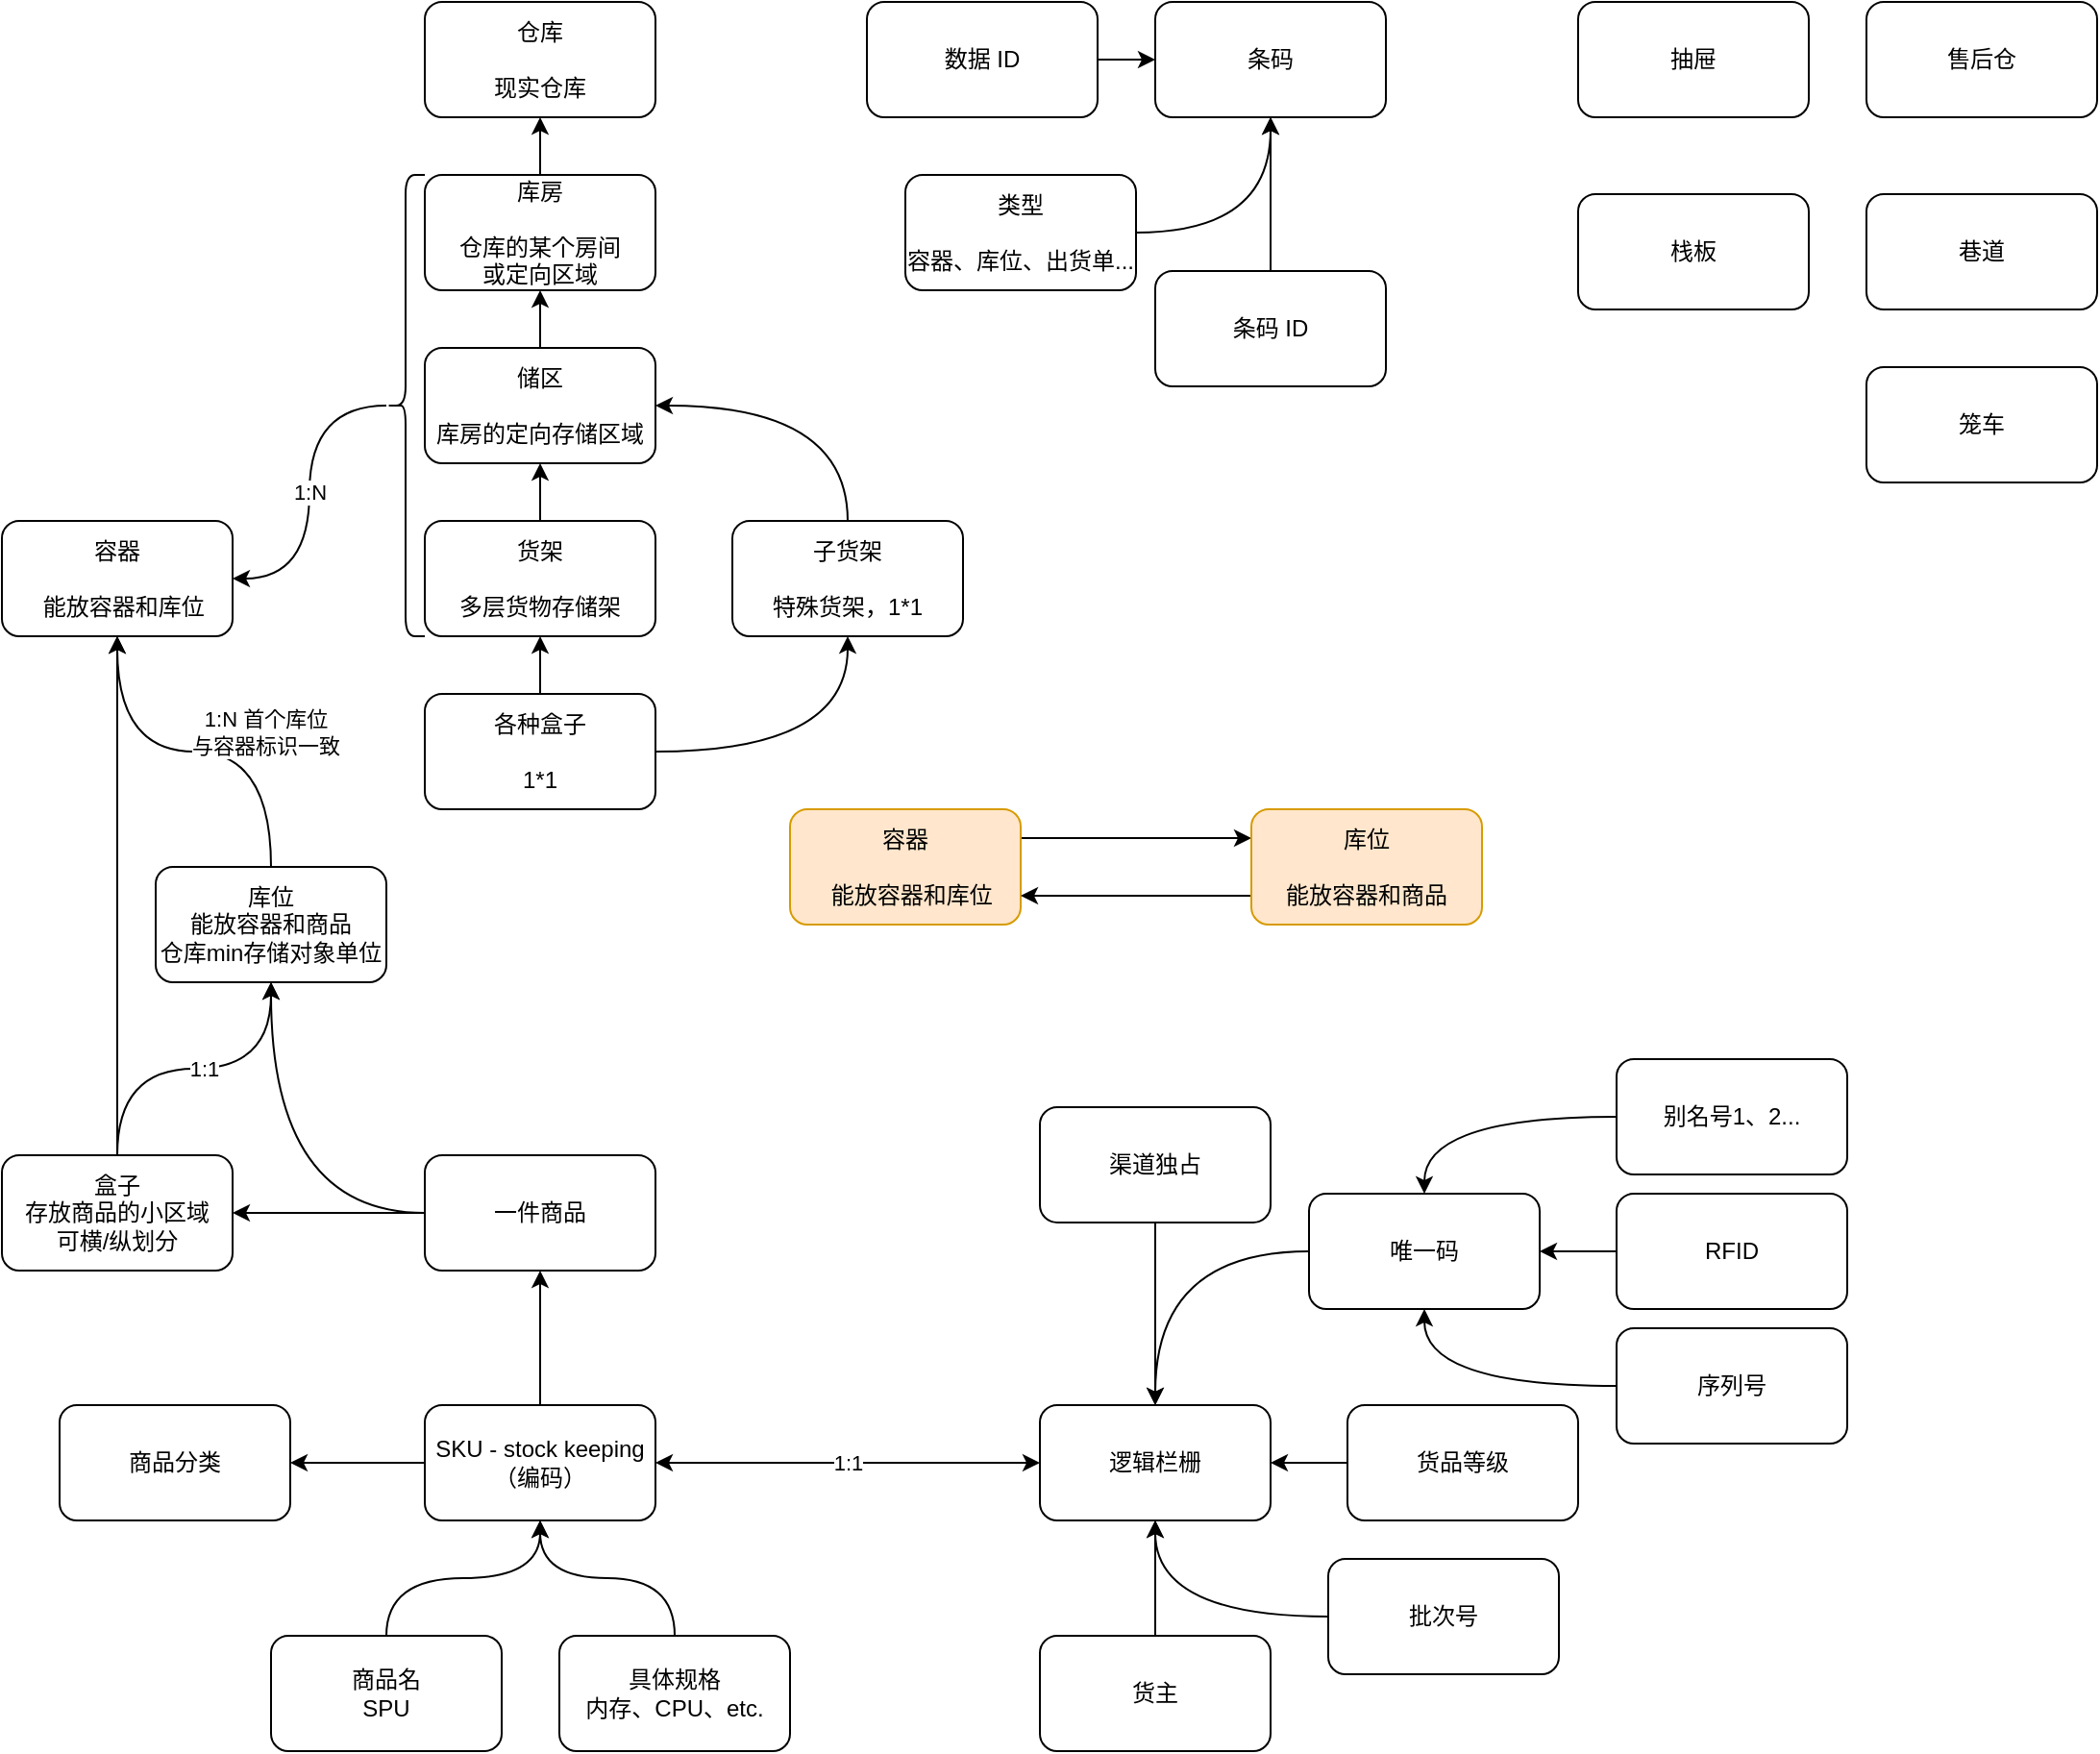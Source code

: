 <mxfile version="20.2.0" type="github" pages="4">
  <diagram id="-uO7c01zvqMkISeJF9gR" name="Page-1">
    <mxGraphModel dx="2249" dy="762" grid="1" gridSize="10" guides="1" tooltips="1" connect="1" arrows="1" fold="1" page="1" pageScale="1" pageWidth="827" pageHeight="1169" math="0" shadow="0">
      <root>
        <mxCell id="0" />
        <mxCell id="1" parent="0" />
        <mxCell id="Gc0ZzkE7HIkw814P57XK-2" value="容器&lt;br&gt;&lt;br&gt;&lt;div&gt;&amp;nbsp;&amp;nbsp;&lt;span style=&quot;background-color: initial;&quot;&gt;能放容器和库位&lt;/span&gt;&lt;/div&gt;" style="rounded=1;whiteSpace=wrap;html=1;" parent="1" vertex="1">
          <mxGeometry x="-800" y="290" width="120" height="60" as="geometry" />
        </mxCell>
        <mxCell id="Gc0ZzkE7HIkw814P57XK-4" value="抽屉" style="rounded=1;whiteSpace=wrap;html=1;" parent="1" vertex="1">
          <mxGeometry x="20" y="20" width="120" height="60" as="geometry" />
        </mxCell>
        <mxCell id="Gc0ZzkE7HIkw814P57XK-6" value="栈板" style="rounded=1;whiteSpace=wrap;html=1;" parent="1" vertex="1">
          <mxGeometry x="20" y="120" width="120" height="60" as="geometry" />
        </mxCell>
        <mxCell id="Gc0ZzkE7HIkw814P57XK-7" value="笼车" style="rounded=1;whiteSpace=wrap;html=1;" parent="1" vertex="1">
          <mxGeometry x="170" y="210" width="120" height="60" as="geometry" />
        </mxCell>
        <mxCell id="Gc0ZzkE7HIkw814P57XK-8" value="巷道" style="rounded=1;whiteSpace=wrap;html=1;" parent="1" vertex="1">
          <mxGeometry x="170" y="120" width="120" height="60" as="geometry" />
        </mxCell>
        <mxCell id="Gc0ZzkE7HIkw814P57XK-9" value="售后仓" style="rounded=1;whiteSpace=wrap;html=1;" parent="1" vertex="1">
          <mxGeometry x="170" y="20" width="120" height="60" as="geometry" />
        </mxCell>
        <mxCell id="Gc0ZzkE7HIkw814P57XK-13" style="edgeStyle=orthogonalEdgeStyle;rounded=1;orthogonalLoop=1;jettySize=auto;html=1;curved=1;" parent="1" source="Gc0ZzkE7HIkw814P57XK-11" target="Gc0ZzkE7HIkw814P57XK-12" edge="1">
          <mxGeometry relative="1" as="geometry" />
        </mxCell>
        <mxCell id="Gc0ZzkE7HIkw814P57XK-33" style="edgeStyle=orthogonalEdgeStyle;rounded=1;orthogonalLoop=1;jettySize=auto;html=1;curved=1;" parent="1" source="Gc0ZzkE7HIkw814P57XK-44" target="Gc0ZzkE7HIkw814P57XK-31" edge="1">
          <mxGeometry relative="1" as="geometry" />
        </mxCell>
        <mxCell id="Gc0ZzkE7HIkw814P57XK-38" style="edgeStyle=orthogonalEdgeStyle;curved=1;rounded=1;orthogonalLoop=1;jettySize=auto;html=1;" parent="1" source="Gc0ZzkE7HIkw814P57XK-44" target="Gc0ZzkE7HIkw814P57XK-26" edge="1">
          <mxGeometry relative="1" as="geometry" />
        </mxCell>
        <mxCell id="Gc0ZzkE7HIkw814P57XK-45" value="" style="edgeStyle=orthogonalEdgeStyle;curved=1;rounded=1;orthogonalLoop=1;jettySize=auto;html=1;" parent="1" source="Gc0ZzkE7HIkw814P57XK-11" target="Gc0ZzkE7HIkw814P57XK-44" edge="1">
          <mxGeometry relative="1" as="geometry" />
        </mxCell>
        <mxCell id="Gc0ZzkE7HIkw814P57XK-47" value="1:1" style="edgeStyle=orthogonalEdgeStyle;curved=1;rounded=1;orthogonalLoop=1;jettySize=auto;html=1;startArrow=classic;startFill=1;" parent="1" source="Gc0ZzkE7HIkw814P57XK-11" target="Gc0ZzkE7HIkw814P57XK-46" edge="1">
          <mxGeometry relative="1" as="geometry" />
        </mxCell>
        <mxCell id="Gc0ZzkE7HIkw814P57XK-11" value="SKU - stock keeping&lt;br&gt;（编码）" style="rounded=1;whiteSpace=wrap;html=1;" parent="1" vertex="1">
          <mxGeometry x="-580" y="750" width="120" height="60" as="geometry" />
        </mxCell>
        <mxCell id="Gc0ZzkE7HIkw814P57XK-12" value="商品分类" style="rounded=1;whiteSpace=wrap;html=1;" parent="1" vertex="1">
          <mxGeometry x="-770" y="750" width="120" height="60" as="geometry" />
        </mxCell>
        <mxCell id="Gc0ZzkE7HIkw814P57XK-15" style="edgeStyle=orthogonalEdgeStyle;rounded=1;orthogonalLoop=1;jettySize=auto;html=1;curved=1;" parent="1" source="Gc0ZzkE7HIkw814P57XK-14" target="Gc0ZzkE7HIkw814P57XK-11" edge="1">
          <mxGeometry relative="1" as="geometry" />
        </mxCell>
        <mxCell id="Gc0ZzkE7HIkw814P57XK-14" value="商品名&lt;br&gt;SPU" style="rounded=1;whiteSpace=wrap;html=1;" parent="1" vertex="1">
          <mxGeometry x="-660" y="870" width="120" height="60" as="geometry" />
        </mxCell>
        <mxCell id="Gc0ZzkE7HIkw814P57XK-17" style="edgeStyle=orthogonalEdgeStyle;rounded=1;orthogonalLoop=1;jettySize=auto;html=1;curved=1;" parent="1" source="Gc0ZzkE7HIkw814P57XK-16" target="Gc0ZzkE7HIkw814P57XK-11" edge="1">
          <mxGeometry relative="1" as="geometry" />
        </mxCell>
        <mxCell id="Gc0ZzkE7HIkw814P57XK-16" value="具体规格&lt;br&gt;内存、CPU、etc." style="rounded=1;whiteSpace=wrap;html=1;" parent="1" vertex="1">
          <mxGeometry x="-510" y="870" width="120" height="60" as="geometry" />
        </mxCell>
        <mxCell id="Gc0ZzkE7HIkw814P57XK-22" value="仓库&lt;br&gt;&lt;br&gt;现实仓库" style="rounded=1;whiteSpace=wrap;html=1;" parent="1" vertex="1">
          <mxGeometry x="-580" y="20" width="120" height="60" as="geometry" />
        </mxCell>
        <mxCell id="Gc0ZzkE7HIkw814P57XK-27" style="edgeStyle=orthogonalEdgeStyle;rounded=1;orthogonalLoop=1;jettySize=auto;html=1;curved=1;" parent="1" source="Gc0ZzkE7HIkw814P57XK-23" target="Gc0ZzkE7HIkw814P57XK-22" edge="1">
          <mxGeometry relative="1" as="geometry" />
        </mxCell>
        <mxCell id="Gc0ZzkE7HIkw814P57XK-23" value="库房&lt;br&gt;&lt;br&gt;仓库的某个房间&lt;br&gt;或定向区域" style="rounded=1;whiteSpace=wrap;html=1;" parent="1" vertex="1">
          <mxGeometry x="-580" y="110" width="120" height="60" as="geometry" />
        </mxCell>
        <mxCell id="Gc0ZzkE7HIkw814P57XK-28" style="edgeStyle=orthogonalEdgeStyle;rounded=1;orthogonalLoop=1;jettySize=auto;html=1;curved=1;" parent="1" source="Gc0ZzkE7HIkw814P57XK-24" target="Gc0ZzkE7HIkw814P57XK-23" edge="1">
          <mxGeometry relative="1" as="geometry" />
        </mxCell>
        <mxCell id="Gc0ZzkE7HIkw814P57XK-24" value="储区&lt;br&gt;&lt;br&gt;库房的定向存储区域" style="rounded=1;whiteSpace=wrap;html=1;" parent="1" vertex="1">
          <mxGeometry x="-580" y="200" width="120" height="60" as="geometry" />
        </mxCell>
        <mxCell id="Gc0ZzkE7HIkw814P57XK-29" style="edgeStyle=orthogonalEdgeStyle;rounded=1;orthogonalLoop=1;jettySize=auto;html=1;curved=1;" parent="1" source="Gc0ZzkE7HIkw814P57XK-25" target="Gc0ZzkE7HIkw814P57XK-24" edge="1">
          <mxGeometry relative="1" as="geometry" />
        </mxCell>
        <mxCell id="Gc0ZzkE7HIkw814P57XK-25" value="货架&lt;br&gt;&lt;br&gt;多层货物存储架" style="rounded=1;whiteSpace=wrap;html=1;" parent="1" vertex="1">
          <mxGeometry x="-580" y="290" width="120" height="60" as="geometry" />
        </mxCell>
        <mxCell id="Gc0ZzkE7HIkw814P57XK-36" value="1:N 首个库位&lt;br&gt;与容器标识一致" style="edgeStyle=orthogonalEdgeStyle;rounded=1;orthogonalLoop=1;jettySize=auto;html=1;curved=1;" parent="1" source="Gc0ZzkE7HIkw814P57XK-26" target="Gc0ZzkE7HIkw814P57XK-2" edge="1">
          <mxGeometry x="-0.368" y="-10" relative="1" as="geometry">
            <mxPoint as="offset" />
          </mxGeometry>
        </mxCell>
        <mxCell id="Gc0ZzkE7HIkw814P57XK-26" value="库位&lt;br&gt;能放容器和商品&lt;br&gt;仓库min存储对象单位" style="rounded=1;whiteSpace=wrap;html=1;" parent="1" vertex="1">
          <mxGeometry x="-720" y="470" width="120" height="60" as="geometry" />
        </mxCell>
        <mxCell id="Gc0ZzkE7HIkw814P57XK-32" value="1:1" style="edgeStyle=orthogonalEdgeStyle;rounded=1;orthogonalLoop=1;jettySize=auto;html=1;curved=1;" parent="1" source="Gc0ZzkE7HIkw814P57XK-31" target="Gc0ZzkE7HIkw814P57XK-26" edge="1">
          <mxGeometry x="0.056" relative="1" as="geometry">
            <mxPoint as="offset" />
          </mxGeometry>
        </mxCell>
        <mxCell id="Gc0ZzkE7HIkw814P57XK-37" style="edgeStyle=orthogonalEdgeStyle;rounded=1;orthogonalLoop=1;jettySize=auto;html=1;curved=1;" parent="1" source="Gc0ZzkE7HIkw814P57XK-31" target="Gc0ZzkE7HIkw814P57XK-2" edge="1">
          <mxGeometry relative="1" as="geometry" />
        </mxCell>
        <mxCell id="Gc0ZzkE7HIkw814P57XK-31" value="盒子&lt;br&gt;存放商品的小区域&lt;br&gt;可横/纵划分" style="rounded=1;whiteSpace=wrap;html=1;" parent="1" vertex="1">
          <mxGeometry x="-800" y="620" width="120" height="60" as="geometry" />
        </mxCell>
        <mxCell id="Gc0ZzkE7HIkw814P57XK-35" value="1:N" style="edgeStyle=orthogonalEdgeStyle;rounded=1;orthogonalLoop=1;jettySize=auto;html=1;curved=1;" parent="1" source="Gc0ZzkE7HIkw814P57XK-34" target="Gc0ZzkE7HIkw814P57XK-2" edge="1">
          <mxGeometry relative="1" as="geometry">
            <mxPoint x="-700" y="270" as="targetPoint" />
          </mxGeometry>
        </mxCell>
        <mxCell id="Gc0ZzkE7HIkw814P57XK-34" value="" style="shape=curlyBracket;whiteSpace=wrap;html=1;rounded=1;" parent="1" vertex="1">
          <mxGeometry x="-600" y="110" width="20" height="240" as="geometry" />
        </mxCell>
        <mxCell id="Gc0ZzkE7HIkw814P57XK-42" style="edgeStyle=orthogonalEdgeStyle;curved=1;rounded=1;orthogonalLoop=1;jettySize=auto;html=1;entryX=0;entryY=0.25;entryDx=0;entryDy=0;exitX=1;exitY=0.25;exitDx=0;exitDy=0;" parent="1" source="Gc0ZzkE7HIkw814P57XK-39" target="Gc0ZzkE7HIkw814P57XK-40" edge="1">
          <mxGeometry relative="1" as="geometry" />
        </mxCell>
        <mxCell id="Gc0ZzkE7HIkw814P57XK-39" value="容器&lt;br&gt;&lt;br&gt;&lt;div&gt;&amp;nbsp;&amp;nbsp;&lt;span style=&quot;background-color: initial;&quot;&gt;能放容器和库位&lt;/span&gt;&lt;/div&gt;" style="rounded=1;whiteSpace=wrap;html=1;fillColor=#ffe6cc;strokeColor=#d79b00;" parent="1" vertex="1">
          <mxGeometry x="-390" y="440" width="120" height="60" as="geometry" />
        </mxCell>
        <mxCell id="Gc0ZzkE7HIkw814P57XK-43" style="edgeStyle=orthogonalEdgeStyle;curved=1;rounded=1;orthogonalLoop=1;jettySize=auto;html=1;exitX=0;exitY=0.75;exitDx=0;exitDy=0;entryX=1;entryY=0.75;entryDx=0;entryDy=0;" parent="1" source="Gc0ZzkE7HIkw814P57XK-40" target="Gc0ZzkE7HIkw814P57XK-39" edge="1">
          <mxGeometry relative="1" as="geometry" />
        </mxCell>
        <mxCell id="Gc0ZzkE7HIkw814P57XK-40" value="库位&lt;br&gt;&lt;br&gt;能放容器和商品" style="rounded=1;whiteSpace=wrap;html=1;fillColor=#ffe6cc;strokeColor=#d79b00;" parent="1" vertex="1">
          <mxGeometry x="-150" y="440" width="120" height="60" as="geometry" />
        </mxCell>
        <mxCell id="Gc0ZzkE7HIkw814P57XK-44" value="一件商品" style="rounded=1;whiteSpace=wrap;html=1;" parent="1" vertex="1">
          <mxGeometry x="-580" y="620" width="120" height="60" as="geometry" />
        </mxCell>
        <mxCell id="Gc0ZzkE7HIkw814P57XK-46" value="&lt;div class=&quot;lake-content&quot;&gt;&lt;span class=&quot;ne-text&quot;&gt;逻辑栏栅&lt;/span&gt;&lt;/div&gt;" style="rounded=1;whiteSpace=wrap;html=1;" parent="1" vertex="1">
          <mxGeometry x="-260" y="750" width="120" height="60" as="geometry" />
        </mxCell>
        <mxCell id="Gc0ZzkE7HIkw814P57XK-49" style="edgeStyle=orthogonalEdgeStyle;curved=1;rounded=1;orthogonalLoop=1;jettySize=auto;html=1;" parent="1" source="Gc0ZzkE7HIkw814P57XK-48" target="Gc0ZzkE7HIkw814P57XK-46" edge="1">
          <mxGeometry relative="1" as="geometry" />
        </mxCell>
        <mxCell id="Gc0ZzkE7HIkw814P57XK-48" value="&lt;div class=&quot;lake-content&quot;&gt;&lt;span class=&quot;ne-text&quot;&gt;货主&lt;/span&gt;&lt;/div&gt;" style="rounded=1;whiteSpace=wrap;html=1;" parent="1" vertex="1">
          <mxGeometry x="-260" y="870" width="120" height="60" as="geometry" />
        </mxCell>
        <mxCell id="Gc0ZzkE7HIkw814P57XK-51" style="edgeStyle=orthogonalEdgeStyle;curved=1;rounded=1;orthogonalLoop=1;jettySize=auto;html=1;" parent="1" source="Gc0ZzkE7HIkw814P57XK-50" target="Gc0ZzkE7HIkw814P57XK-46" edge="1">
          <mxGeometry relative="1" as="geometry" />
        </mxCell>
        <mxCell id="Gc0ZzkE7HIkw814P57XK-50" value="&lt;div class=&quot;lake-content&quot;&gt;&lt;span class=&quot;ne-text&quot;&gt;货品等级&lt;/span&gt;&lt;/div&gt;" style="rounded=1;whiteSpace=wrap;html=1;" parent="1" vertex="1">
          <mxGeometry x="-100" y="750" width="120" height="60" as="geometry" />
        </mxCell>
        <mxCell id="Gc0ZzkE7HIkw814P57XK-54" style="edgeStyle=orthogonalEdgeStyle;curved=1;rounded=1;orthogonalLoop=1;jettySize=auto;html=1;" parent="1" source="Gc0ZzkE7HIkw814P57XK-53" target="Gc0ZzkE7HIkw814P57XK-46" edge="1">
          <mxGeometry relative="1" as="geometry" />
        </mxCell>
        <mxCell id="Gc0ZzkE7HIkw814P57XK-53" value="唯一码" style="rounded=1;whiteSpace=wrap;html=1;" parent="1" vertex="1">
          <mxGeometry x="-120" y="640" width="120" height="60" as="geometry" />
        </mxCell>
        <mxCell id="Gc0ZzkE7HIkw814P57XK-56" style="edgeStyle=orthogonalEdgeStyle;curved=1;rounded=1;orthogonalLoop=1;jettySize=auto;html=1;" parent="1" source="Gc0ZzkE7HIkw814P57XK-55" target="Gc0ZzkE7HIkw814P57XK-46" edge="1">
          <mxGeometry relative="1" as="geometry" />
        </mxCell>
        <mxCell id="Gc0ZzkE7HIkw814P57XK-55" value="批次号" style="rounded=1;whiteSpace=wrap;html=1;" parent="1" vertex="1">
          <mxGeometry x="-110" y="830" width="120" height="60" as="geometry" />
        </mxCell>
        <mxCell id="Gc0ZzkE7HIkw814P57XK-58" style="edgeStyle=orthogonalEdgeStyle;curved=1;rounded=1;orthogonalLoop=1;jettySize=auto;html=1;" parent="1" source="Gc0ZzkE7HIkw814P57XK-57" target="Gc0ZzkE7HIkw814P57XK-46" edge="1">
          <mxGeometry relative="1" as="geometry" />
        </mxCell>
        <mxCell id="Gc0ZzkE7HIkw814P57XK-57" value="渠道独占" style="rounded=1;whiteSpace=wrap;html=1;" parent="1" vertex="1">
          <mxGeometry x="-260" y="595" width="120" height="60" as="geometry" />
        </mxCell>
        <mxCell id="Gc0ZzkE7HIkw814P57XK-60" style="edgeStyle=orthogonalEdgeStyle;curved=1;rounded=1;orthogonalLoop=1;jettySize=auto;html=1;" parent="1" source="Gc0ZzkE7HIkw814P57XK-59" target="Gc0ZzkE7HIkw814P57XK-53" edge="1">
          <mxGeometry relative="1" as="geometry" />
        </mxCell>
        <mxCell id="Gc0ZzkE7HIkw814P57XK-59" value="&lt;div class=&quot;lake-content&quot;&gt;&lt;span class=&quot;ne-text&quot;&gt;RFID&lt;/span&gt;&lt;/div&gt;" style="rounded=1;whiteSpace=wrap;html=1;" parent="1" vertex="1">
          <mxGeometry x="40" y="640" width="120" height="60" as="geometry" />
        </mxCell>
        <mxCell id="Gc0ZzkE7HIkw814P57XK-64" style="edgeStyle=orthogonalEdgeStyle;curved=1;rounded=1;orthogonalLoop=1;jettySize=auto;html=1;" parent="1" source="Gc0ZzkE7HIkw814P57XK-61" target="Gc0ZzkE7HIkw814P57XK-53" edge="1">
          <mxGeometry relative="1" as="geometry" />
        </mxCell>
        <mxCell id="Gc0ZzkE7HIkw814P57XK-61" value="&lt;div class=&quot;lake-content&quot;&gt;&lt;span class=&quot;ne-text&quot;&gt;序列号&lt;/span&gt;&lt;/div&gt;" style="rounded=1;whiteSpace=wrap;html=1;" parent="1" vertex="1">
          <mxGeometry x="40" y="710" width="120" height="60" as="geometry" />
        </mxCell>
        <mxCell id="Gc0ZzkE7HIkw814P57XK-63" style="edgeStyle=orthogonalEdgeStyle;curved=1;rounded=1;orthogonalLoop=1;jettySize=auto;html=1;" parent="1" source="Gc0ZzkE7HIkw814P57XK-62" target="Gc0ZzkE7HIkw814P57XK-53" edge="1">
          <mxGeometry relative="1" as="geometry" />
        </mxCell>
        <mxCell id="Gc0ZzkE7HIkw814P57XK-62" value="别名号1、2..." style="rounded=1;whiteSpace=wrap;html=1;" parent="1" vertex="1">
          <mxGeometry x="40" y="570" width="120" height="60" as="geometry" />
        </mxCell>
        <mxCell id="5qOFIWLKOvoNVLVQdPbh-1" value="条码" style="rounded=1;whiteSpace=wrap;html=1;" parent="1" vertex="1">
          <mxGeometry x="-200" y="20" width="120" height="60" as="geometry" />
        </mxCell>
        <mxCell id="5qOFIWLKOvoNVLVQdPbh-3" style="edgeStyle=orthogonalEdgeStyle;rounded=1;orthogonalLoop=1;jettySize=auto;html=1;curved=1;" parent="1" source="5qOFIWLKOvoNVLVQdPbh-2" target="5qOFIWLKOvoNVLVQdPbh-1" edge="1">
          <mxGeometry relative="1" as="geometry" />
        </mxCell>
        <mxCell id="5qOFIWLKOvoNVLVQdPbh-2" value="类型&lt;br&gt;&lt;br&gt;容器、库位、出货单..." style="rounded=1;whiteSpace=wrap;html=1;" parent="1" vertex="1">
          <mxGeometry x="-330" y="110" width="120" height="60" as="geometry" />
        </mxCell>
        <mxCell id="5qOFIWLKOvoNVLVQdPbh-6" style="edgeStyle=orthogonalEdgeStyle;curved=1;rounded=1;orthogonalLoop=1;jettySize=auto;html=1;" parent="1" source="5qOFIWLKOvoNVLVQdPbh-4" target="5qOFIWLKOvoNVLVQdPbh-1" edge="1">
          <mxGeometry relative="1" as="geometry" />
        </mxCell>
        <mxCell id="5qOFIWLKOvoNVLVQdPbh-4" value="条码 ID" style="rounded=1;whiteSpace=wrap;html=1;" parent="1" vertex="1">
          <mxGeometry x="-200" y="160" width="120" height="60" as="geometry" />
        </mxCell>
        <mxCell id="5qOFIWLKOvoNVLVQdPbh-8" value="" style="edgeStyle=orthogonalEdgeStyle;curved=1;rounded=1;orthogonalLoop=1;jettySize=auto;html=1;" parent="1" source="5qOFIWLKOvoNVLVQdPbh-7" target="5qOFIWLKOvoNVLVQdPbh-1" edge="1">
          <mxGeometry relative="1" as="geometry" />
        </mxCell>
        <mxCell id="5qOFIWLKOvoNVLVQdPbh-7" value="数据 ID" style="rounded=1;whiteSpace=wrap;html=1;" parent="1" vertex="1">
          <mxGeometry x="-350" y="20" width="120" height="60" as="geometry" />
        </mxCell>
        <mxCell id="eGqFl4vL8ZYa9YGeR6jM-4" style="edgeStyle=orthogonalEdgeStyle;curved=1;rounded=1;orthogonalLoop=1;jettySize=auto;html=1;" parent="1" source="eGqFl4vL8ZYa9YGeR6jM-1" target="Gc0ZzkE7HIkw814P57XK-24" edge="1">
          <mxGeometry relative="1" as="geometry">
            <Array as="points">
              <mxPoint x="-360" y="230" />
            </Array>
          </mxGeometry>
        </mxCell>
        <mxCell id="eGqFl4vL8ZYa9YGeR6jM-1" value="子货架&lt;br&gt;&lt;br&gt;特殊货架，1*1" style="rounded=1;whiteSpace=wrap;html=1;" parent="1" vertex="1">
          <mxGeometry x="-420" y="290" width="120" height="60" as="geometry" />
        </mxCell>
        <mxCell id="eGqFl4vL8ZYa9YGeR6jM-3" value="" style="edgeStyle=orthogonalEdgeStyle;curved=1;rounded=1;orthogonalLoop=1;jettySize=auto;html=1;" parent="1" source="eGqFl4vL8ZYa9YGeR6jM-2" target="Gc0ZzkE7HIkw814P57XK-25" edge="1">
          <mxGeometry relative="1" as="geometry" />
        </mxCell>
        <mxCell id="eGqFl4vL8ZYa9YGeR6jM-6" style="edgeStyle=orthogonalEdgeStyle;curved=1;rounded=1;orthogonalLoop=1;jettySize=auto;html=1;" parent="1" source="eGqFl4vL8ZYa9YGeR6jM-2" target="eGqFl4vL8ZYa9YGeR6jM-1" edge="1">
          <mxGeometry relative="1" as="geometry" />
        </mxCell>
        <mxCell id="eGqFl4vL8ZYa9YGeR6jM-2" value="各种盒子&lt;br&gt;&lt;br&gt;1*1" style="rounded=1;whiteSpace=wrap;html=1;" parent="1" vertex="1">
          <mxGeometry x="-580" y="380" width="120" height="60" as="geometry" />
        </mxCell>
      </root>
    </mxGraphModel>
  </diagram>
  <diagram id="xdMpLhU54_HbCeW3ZO0Q" name="Page-2">
    <mxGraphModel dx="2249" dy="762" grid="1" gridSize="10" guides="1" tooltips="1" connect="1" arrows="1" fold="1" page="1" pageScale="1" pageWidth="827" pageHeight="1169" math="0" shadow="0">
      <root>
        <mxCell id="0" />
        <mxCell id="1" parent="0" />
        <mxCell id="c3lsfkHb321xXwyXLe64-3" value="" style="edgeStyle=orthogonalEdgeStyle;rounded=1;orthogonalLoop=1;jettySize=auto;html=1;curved=1;" parent="1" source="c3lsfkHb321xXwyXLe64-1" target="c3lsfkHb321xXwyXLe64-2" edge="1">
          <mxGeometry relative="1" as="geometry" />
        </mxCell>
        <mxCell id="c3lsfkHb321xXwyXLe64-5" style="edgeStyle=orthogonalEdgeStyle;rounded=1;orthogonalLoop=1;jettySize=auto;html=1;curved=1;" parent="1" source="c3lsfkHb321xXwyXLe64-1" target="c3lsfkHb321xXwyXLe64-4" edge="1">
          <mxGeometry relative="1" as="geometry" />
        </mxCell>
        <mxCell id="c3lsfkHb321xXwyXLe64-1" value="PDPM" style="rounded=1;whiteSpace=wrap;html=1;" parent="1" vertex="1">
          <mxGeometry x="-190" y="610" width="120" height="60" as="geometry" />
        </mxCell>
        <mxCell id="c3lsfkHb321xXwyXLe64-2" value="OMS&lt;br&gt;&lt;br&gt;Order Management System" style="rounded=1;whiteSpace=wrap;html=1;" parent="1" vertex="1">
          <mxGeometry x="10" y="610" width="120" height="60" as="geometry" />
        </mxCell>
        <mxCell id="c3lsfkHb321xXwyXLe64-4" value="PMS&lt;br&gt;&lt;br&gt;Production Management System" style="rounded=1;whiteSpace=wrap;html=1;" parent="1" vertex="1">
          <mxGeometry x="10" y="740" width="120" height="60" as="geometry" />
        </mxCell>
        <mxCell id="c3lsfkHb321xXwyXLe64-8" value="" style="edgeStyle=orthogonalEdgeStyle;curved=1;rounded=1;orthogonalLoop=1;jettySize=auto;html=1;" parent="1" source="c3lsfkHb321xXwyXLe64-6" target="c3lsfkHb321xXwyXLe64-1" edge="1">
          <mxGeometry relative="1" as="geometry" />
        </mxCell>
        <mxCell id="c3lsfkHb321xXwyXLe64-6" value="黑焰医疗&lt;br&gt;&lt;br&gt;陆总" style="rounded=1;whiteSpace=wrap;html=1;" parent="1" vertex="1">
          <mxGeometry x="-190" y="350" width="120" height="60" as="geometry" />
        </mxCell>
        <mxCell id="c3lsfkHb321xXwyXLe64-9" value="黑龙工业&lt;br&gt;&lt;br&gt;薛帮主" style="rounded=1;whiteSpace=wrap;html=1;" parent="1" vertex="1">
          <mxGeometry x="130" y="350" width="120" height="60" as="geometry" />
        </mxCell>
        <mxCell id="c3lsfkHb321xXwyXLe64-16" value="" style="edgeStyle=orthogonalEdgeStyle;curved=1;rounded=1;orthogonalLoop=1;jettySize=auto;html=1;" parent="1" source="c3lsfkHb321xXwyXLe64-10" target="c3lsfkHb321xXwyXLe64-15" edge="1">
          <mxGeometry relative="1" as="geometry" />
        </mxCell>
        <mxCell id="c3lsfkHb321xXwyXLe64-38" style="edgeStyle=orthogonalEdgeStyle;curved=1;rounded=1;orthogonalLoop=1;jettySize=auto;html=1;startArrow=none;startFill=0;" parent="1" source="c3lsfkHb321xXwyXLe64-10" target="c3lsfkHb321xXwyXLe64-37" edge="1">
          <mxGeometry relative="1" as="geometry" />
        </mxCell>
        <mxCell id="c3lsfkHb321xXwyXLe64-10" value="黑钥时尚" style="rounded=1;whiteSpace=wrap;html=1;" parent="1" vertex="1">
          <mxGeometry x="-440" y="350" width="120" height="60" as="geometry" />
        </mxCell>
        <mxCell id="c3lsfkHb321xXwyXLe64-12" value="" style="edgeStyle=orthogonalEdgeStyle;curved=1;rounded=1;orthogonalLoop=1;jettySize=auto;html=1;" parent="1" source="c3lsfkHb321xXwyXLe64-11" target="c3lsfkHb321xXwyXLe64-6" edge="1">
          <mxGeometry relative="1" as="geometry" />
        </mxCell>
        <mxCell id="c3lsfkHb321xXwyXLe64-13" style="edgeStyle=orthogonalEdgeStyle;curved=1;rounded=1;orthogonalLoop=1;jettySize=auto;html=1;" parent="1" source="c3lsfkHb321xXwyXLe64-11" target="c3lsfkHb321xXwyXLe64-10" edge="1">
          <mxGeometry relative="1" as="geometry" />
        </mxCell>
        <mxCell id="c3lsfkHb321xXwyXLe64-14" style="edgeStyle=orthogonalEdgeStyle;curved=1;rounded=1;orthogonalLoop=1;jettySize=auto;html=1;" parent="1" source="c3lsfkHb321xXwyXLe64-11" target="c3lsfkHb321xXwyXLe64-9" edge="1">
          <mxGeometry relative="1" as="geometry" />
        </mxCell>
        <mxCell id="c3lsfkHb321xXwyXLe64-11" value="黑船&lt;br&gt;&lt;br&gt;沈总，殿下" style="rounded=1;whiteSpace=wrap;html=1;" parent="1" vertex="1">
          <mxGeometry x="-190" y="230" width="120" height="60" as="geometry" />
        </mxCell>
        <mxCell id="c3lsfkHb321xXwyXLe64-18" value="" style="edgeStyle=orthogonalEdgeStyle;curved=1;rounded=1;orthogonalLoop=1;jettySize=auto;html=1;" parent="1" source="c3lsfkHb321xXwyXLe64-15" target="c3lsfkHb321xXwyXLe64-17" edge="1">
          <mxGeometry relative="1" as="geometry" />
        </mxCell>
        <mxCell id="c3lsfkHb321xXwyXLe64-25" style="edgeStyle=orthogonalEdgeStyle;curved=1;rounded=1;orthogonalLoop=1;jettySize=auto;html=1;startArrow=none;startFill=0;" parent="1" source="c3lsfkHb321xXwyXLe64-15" target="c3lsfkHb321xXwyXLe64-21" edge="1">
          <mxGeometry relative="1" as="geometry" />
        </mxCell>
        <mxCell id="c3lsfkHb321xXwyXLe64-26" style="edgeStyle=orthogonalEdgeStyle;curved=1;rounded=1;orthogonalLoop=1;jettySize=auto;html=1;startArrow=none;startFill=0;" parent="1" source="c3lsfkHb321xXwyXLe64-15" target="c3lsfkHb321xXwyXLe64-22" edge="1">
          <mxGeometry relative="1" as="geometry" />
        </mxCell>
        <mxCell id="c3lsfkHb321xXwyXLe64-27" style="edgeStyle=orthogonalEdgeStyle;curved=1;rounded=1;orthogonalLoop=1;jettySize=auto;html=1;startArrow=none;startFill=0;" parent="1" source="c3lsfkHb321xXwyXLe64-15" target="c3lsfkHb321xXwyXLe64-23" edge="1">
          <mxGeometry relative="1" as="geometry" />
        </mxCell>
        <mxCell id="c3lsfkHb321xXwyXLe64-15" value="时钥&lt;br&gt;&lt;br&gt;高老师" style="rounded=1;whiteSpace=wrap;html=1;" parent="1" vertex="1">
          <mxGeometry x="-440" y="490" width="120" height="60" as="geometry" />
        </mxCell>
        <mxCell id="c3lsfkHb321xXwyXLe64-17" value="&lt;span style=&quot;color: rgb(23, 43, 77); font-family: &amp;quot;Trebuchet MS&amp;quot;, Verdana, &amp;quot;SF Pro SC&amp;quot;, &amp;quot;SF Pro Text&amp;quot;, &amp;quot;SF Pro Icons&amp;quot;, &amp;quot;PingFang SC&amp;quot;, &amp;quot;Microsoft YaHei&amp;quot;, sans-serif; font-size: 14px; letter-spacing: 0.3px; text-align: left; background-color: rgb(255, 255, 255);&quot;&gt;MERP&lt;br&gt;天梭、奥莱的订单对接等&lt;br&gt;&lt;/span&gt;" style="rounded=1;whiteSpace=wrap;html=1;" parent="1" vertex="1">
          <mxGeometry x="-440" y="610" width="120" height="60" as="geometry" />
        </mxCell>
        <mxCell id="c3lsfkHb321xXwyXLe64-20" style="edgeStyle=orthogonalEdgeStyle;curved=1;rounded=1;orthogonalLoop=1;jettySize=auto;html=1;startArrow=classic;startFill=1;dashed=1;" parent="1" source="c3lsfkHb321xXwyXLe64-19" target="c3lsfkHb321xXwyXLe64-1" edge="1">
          <mxGeometry relative="1" as="geometry" />
        </mxCell>
        <mxCell id="c3lsfkHb321xXwyXLe64-19" value="F3D/H5" style="rounded=1;whiteSpace=wrap;html=1;" parent="1" vertex="1">
          <mxGeometry x="-190" y="840" width="120" height="60" as="geometry" />
        </mxCell>
        <mxCell id="c3lsfkHb321xXwyXLe64-21" value="&lt;span style=&quot;color: rgb(23, 43, 77); font-family: &amp;quot;Trebuchet MS&amp;quot;, Verdana, &amp;quot;SF Pro SC&amp;quot;, &amp;quot;SF Pro Text&amp;quot;, &amp;quot;SF Pro Icons&amp;quot;, &amp;quot;PingFang SC&amp;quot;, &amp;quot;Microsoft YaHei&amp;quot;, sans-serif; font-size: 14px; letter-spacing: 0.3px; text-align: left; background-color: rgb(255, 255, 255);&quot;&gt;BOMS&lt;br&gt;雷达表&lt;br&gt;&lt;/span&gt;" style="rounded=1;whiteSpace=wrap;html=1;" parent="1" vertex="1">
          <mxGeometry x="-560" y="700" width="120" height="60" as="geometry" />
        </mxCell>
        <mxCell id="c3lsfkHb321xXwyXLe64-22" value="&lt;span style=&quot;color: rgb(23, 43, 77); font-family: &amp;quot;Trebuchet MS&amp;quot;, Verdana, &amp;quot;SF Pro SC&amp;quot;, &amp;quot;SF Pro Text&amp;quot;, &amp;quot;SF Pro Icons&amp;quot;, &amp;quot;PingFang SC&amp;quot;, &amp;quot;Microsoft YaHei&amp;quot;, sans-serif; font-size: 14px; letter-spacing: 0.3px; text-align: left; background-color: rgb(255, 255, 255);&quot;&gt;WMS/WCS&lt;br&gt;&lt;br&gt;仓储&lt;br&gt;&lt;/span&gt;" style="rounded=1;whiteSpace=wrap;html=1;" parent="1" vertex="1">
          <mxGeometry x="-680" y="790" width="120" height="60" as="geometry" />
        </mxCell>
        <mxCell id="c3lsfkHb321xXwyXLe64-23" value="&lt;span style=&quot;text-align: left; background-color: rgb(255, 255, 255);&quot;&gt;&lt;font face=&quot;Trebuchet MS, Verdana, SF Pro SC, SF Pro Text, SF Pro Icons, PingFang SC, Microsoft YaHei, sans-serif&quot; color=&quot;#172b4d&quot;&gt;&lt;span style=&quot;font-size: 14px; letter-spacing: 0.3px;&quot;&gt;无界零售&lt;/span&gt;&lt;/font&gt;&lt;br&gt;&lt;font face=&quot;Trebuchet MS, Verdana, SF Pro SC, SF Pro Text, SF Pro Icons, PingFang SC, Microsoft YaHei, sans-serif&quot; color=&quot;#172b4d&quot;&gt;&lt;span style=&quot;font-size: 14px; letter-spacing: 0.3px;&quot;&gt;O2O，Online To Offline&lt;/span&gt;&lt;/font&gt;&lt;br&gt;&lt;/span&gt;" style="rounded=1;whiteSpace=wrap;html=1;" parent="1" vertex="1">
          <mxGeometry x="-800" y="890" width="120" height="60" as="geometry" />
        </mxCell>
        <mxCell id="c3lsfkHb321xXwyXLe64-31" style="edgeStyle=orthogonalEdgeStyle;curved=1;rounded=1;orthogonalLoop=1;jettySize=auto;html=1;startArrow=none;startFill=0;" parent="1" source="c3lsfkHb321xXwyXLe64-24" target="c3lsfkHb321xXwyXLe64-30" edge="1">
          <mxGeometry relative="1" as="geometry" />
        </mxCell>
        <mxCell id="c3lsfkHb321xXwyXLe64-33" style="edgeStyle=orthogonalEdgeStyle;curved=1;rounded=1;orthogonalLoop=1;jettySize=auto;html=1;startArrow=none;startFill=0;" parent="1" source="c3lsfkHb321xXwyXLe64-24" target="c3lsfkHb321xXwyXLe64-32" edge="1">
          <mxGeometry relative="1" as="geometry" />
        </mxCell>
        <mxCell id="c3lsfkHb321xXwyXLe64-24" value="电商代运营" style="rounded=1;whiteSpace=wrap;html=1;" parent="1" vertex="1">
          <mxGeometry x="-380" y="120" width="120" height="60" as="geometry" />
        </mxCell>
        <mxCell id="c3lsfkHb321xXwyXLe64-39" value="转变" style="edgeStyle=orthogonalEdgeStyle;curved=1;rounded=1;orthogonalLoop=1;jettySize=auto;html=1;startArrow=none;startFill=0;" parent="1" source="c3lsfkHb321xXwyXLe64-28" target="c3lsfkHb321xXwyXLe64-24" edge="1">
          <mxGeometry relative="1" as="geometry" />
        </mxCell>
        <mxCell id="c3lsfkHb321xXwyXLe64-28" value="珠宝首饰" style="rounded=1;whiteSpace=wrap;html=1;" parent="1" vertex="1">
          <mxGeometry x="-380" y="10" width="120" height="60" as="geometry" />
        </mxCell>
        <mxCell id="c3lsfkHb321xXwyXLe64-30" value="TAKAMI" style="ellipse;whiteSpace=wrap;html=1;rounded=1;" parent="1" vertex="1">
          <mxGeometry x="-580" y="120" width="120" height="60" as="geometry" />
        </mxCell>
        <mxCell id="c3lsfkHb321xXwyXLe64-32" value="新宇/盛时&lt;br&gt;(亨得利)" style="ellipse;whiteSpace=wrap;html=1;rounded=1;" parent="1" vertex="1">
          <mxGeometry x="-580" y="240" width="120" height="60" as="geometry" />
        </mxCell>
        <mxCell id="c3lsfkHb321xXwyXLe64-35" style="edgeStyle=orthogonalEdgeStyle;curved=1;rounded=1;orthogonalLoop=1;jettySize=auto;html=1;startArrow=none;startFill=0;" parent="1" source="c3lsfkHb321xXwyXLe64-34" target="c3lsfkHb321xXwyXLe64-32" edge="1">
          <mxGeometry relative="1" as="geometry" />
        </mxCell>
        <mxCell id="c3lsfkHb321xXwyXLe64-34" value="瑞表" style="ellipse;whiteSpace=wrap;html=1;rounded=1;" parent="1" vertex="1">
          <mxGeometry x="-760" y="240" width="120" height="60" as="geometry" />
        </mxCell>
        <mxCell id="c3lsfkHb321xXwyXLe64-42" style="edgeStyle=orthogonalEdgeStyle;curved=1;rounded=1;orthogonalLoop=1;jettySize=auto;html=1;startArrow=none;startFill=0;" parent="1" source="c3lsfkHb321xXwyXLe64-37" target="c3lsfkHb321xXwyXLe64-40" edge="1">
          <mxGeometry relative="1" as="geometry" />
        </mxCell>
        <mxCell id="c3lsfkHb321xXwyXLe64-37" value="北京部门&lt;br&gt;&lt;br&gt;郝爷" style="rounded=1;whiteSpace=wrap;html=1;" parent="1" vertex="1">
          <mxGeometry x="-600" y="410" width="120" height="60" as="geometry" />
        </mxCell>
        <mxCell id="c3lsfkHb321xXwyXLe64-40" value="&lt;span style=&quot;color: rgb(23, 43, 77); font-family: &amp;quot;Trebuchet MS&amp;quot;, Verdana, &amp;quot;SF Pro SC&amp;quot;, &amp;quot;SF Pro Text&amp;quot;, &amp;quot;SF Pro Icons&amp;quot;, &amp;quot;PingFang SC&amp;quot;, &amp;quot;Microsoft YaHei&amp;quot;, sans-serif; font-size: 14px; letter-spacing: 0.3px; text-align: left; background-color: rgb(255, 255, 255);&quot;&gt;实体仓储&lt;br&gt;&lt;/span&gt;" style="rounded=1;whiteSpace=wrap;html=1;" parent="1" vertex="1">
          <mxGeometry x="-740" y="490" width="120" height="60" as="geometry" />
        </mxCell>
      </root>
    </mxGraphModel>
  </diagram>
  <diagram id="Oc4LHhEzT8XvSl9-KcGG" name="Page-3">
    <mxGraphModel dx="1422" dy="762" grid="1" gridSize="10" guides="1" tooltips="1" connect="1" arrows="1" fold="1" page="1" pageScale="1" pageWidth="827" pageHeight="1169" math="0" shadow="0">
      <root>
        <mxCell id="0" />
        <mxCell id="1" parent="0" />
        <mxCell id="sT_aM66sMtU2DPnFg65d-16" value="" style="rounded=1;whiteSpace=wrap;html=1;fontFamily=Helvetica;fontSize=12;fontColor=default;strokeColor=default;fillColor=default;" parent="1" vertex="1">
          <mxGeometry x="820" y="725" width="355" height="110" as="geometry" />
        </mxCell>
        <mxCell id="1W9DLGnC2aledSkxVlLB-8" style="rounded=0;orthogonalLoop=1;jettySize=auto;html=1;" parent="1" source="1W9DLGnC2aledSkxVlLB-1" target="1W9DLGnC2aledSkxVlLB-2" edge="1">
          <mxGeometry relative="1" as="geometry" />
        </mxCell>
        <mxCell id="1W9DLGnC2aledSkxVlLB-9" style="rounded=0;orthogonalLoop=1;jettySize=auto;html=1;" parent="1" source="1W9DLGnC2aledSkxVlLB-2" target="1W9DLGnC2aledSkxVlLB-4" edge="1">
          <mxGeometry relative="1" as="geometry" />
        </mxCell>
        <mxCell id="_QxqHnH4w45vJUJ1S4IS-3" style="rounded=0;orthogonalLoop=1;jettySize=auto;html=1;" parent="1" source="1W9DLGnC2aledSkxVlLB-4" target="1W9DLGnC2aledSkxVlLB-3" edge="1">
          <mxGeometry relative="1" as="geometry" />
        </mxCell>
        <mxCell id="1W9DLGnC2aledSkxVlLB-7" style="rounded=0;orthogonalLoop=1;jettySize=auto;html=1;" parent="1" source="1W9DLGnC2aledSkxVlLB-5" target="1W9DLGnC2aledSkxVlLB-4" edge="1">
          <mxGeometry relative="1" as="geometry" />
        </mxCell>
        <mxCell id="1W9DLGnC2aledSkxVlLB-5" value="单据关系" style="rounded=1;whiteSpace=wrap;html=1;" parent="1" vertex="1">
          <mxGeometry x="405" y="430" width="120" height="60" as="geometry" />
        </mxCell>
        <mxCell id="1W9DLGnC2aledSkxVlLB-18" style="rounded=0;orthogonalLoop=1;jettySize=auto;html=1;" parent="1" source="1W9DLGnC2aledSkxVlLB-11" target="1W9DLGnC2aledSkxVlLB-12" edge="1">
          <mxGeometry relative="1" as="geometry" />
        </mxCell>
        <mxCell id="1W9DLGnC2aledSkxVlLB-15" value="" style="rounded=0;orthogonalLoop=1;jettySize=auto;html=1;" parent="1" source="1W9DLGnC2aledSkxVlLB-12" target="1W9DLGnC2aledSkxVlLB-14" edge="1">
          <mxGeometry relative="1" as="geometry" />
        </mxCell>
        <mxCell id="1W9DLGnC2aledSkxVlLB-17" style="rounded=0;orthogonalLoop=1;jettySize=auto;html=1;" parent="1" source="1W9DLGnC2aledSkxVlLB-12" target="1W9DLGnC2aledSkxVlLB-16" edge="1">
          <mxGeometry relative="1" as="geometry" />
        </mxCell>
        <mxCell id="1W9DLGnC2aledSkxVlLB-22" style="rounded=0;orthogonalLoop=1;jettySize=auto;html=1;" parent="1" source="1W9DLGnC2aledSkxVlLB-12" target="1W9DLGnC2aledSkxVlLB-21" edge="1">
          <mxGeometry relative="1" as="geometry" />
        </mxCell>
        <mxCell id="1W9DLGnC2aledSkxVlLB-14" value="筛选组件" style="ellipse;whiteSpace=wrap;html=1;rounded=1;" parent="1" vertex="1">
          <mxGeometry x="915" y="370" width="120" height="60" as="geometry" />
        </mxCell>
        <mxCell id="1W9DLGnC2aledSkxVlLB-16" value="编辑组件" style="ellipse;whiteSpace=wrap;html=1;rounded=1;" parent="1" vertex="1">
          <mxGeometry x="775" y="370" width="120" height="60" as="geometry" />
        </mxCell>
        <mxCell id="1W9DLGnC2aledSkxVlLB-21" value="显示组件" style="ellipse;whiteSpace=wrap;html=1;rounded=1;" parent="1" vertex="1">
          <mxGeometry x="625" y="370" width="120" height="60" as="geometry" />
        </mxCell>
        <mxCell id="_QxqHnH4w45vJUJ1S4IS-7" style="rounded=0;orthogonalLoop=1;jettySize=auto;html=1;entryX=1;entryY=0.5;entryDx=0;entryDy=0;exitX=0;exitY=0.5;exitDx=0;exitDy=0;" parent="1" source="_QxqHnH4w45vJUJ1S4IS-6" target="1W9DLGnC2aledSkxVlLB-4" edge="1">
          <mxGeometry relative="1" as="geometry" />
        </mxCell>
        <mxCell id="_QxqHnH4w45vJUJ1S4IS-8" value="" style="group" parent="1" vertex="1" connectable="0">
          <mxGeometry x="765" y="40" width="140" height="160" as="geometry" />
        </mxCell>
        <mxCell id="_QxqHnH4w45vJUJ1S4IS-6" value="" style="rounded=1;whiteSpace=wrap;html=1;" parent="_QxqHnH4w45vJUJ1S4IS-8" vertex="1">
          <mxGeometry width="140" height="160" as="geometry" />
        </mxCell>
        <mxCell id="1W9DLGnC2aledSkxVlLB-10" value="数据类型" style="rounded=1;whiteSpace=wrap;html=1;" parent="_QxqHnH4w45vJUJ1S4IS-8" vertex="1">
          <mxGeometry x="10" y="10" width="120" height="60" as="geometry" />
        </mxCell>
        <mxCell id="1W9DLGnC2aledSkxVlLB-11" value="业务类型" style="rounded=1;whiteSpace=wrap;html=1;" parent="_QxqHnH4w45vJUJ1S4IS-8" vertex="1">
          <mxGeometry x="10" y="90" width="120" height="60" as="geometry" />
        </mxCell>
        <mxCell id="1W9DLGnC2aledSkxVlLB-19" style="rounded=0;orthogonalLoop=1;jettySize=auto;html=1;" parent="_QxqHnH4w45vJUJ1S4IS-8" source="1W9DLGnC2aledSkxVlLB-10" target="1W9DLGnC2aledSkxVlLB-11" edge="1">
          <mxGeometry relative="1" as="geometry" />
        </mxCell>
        <mxCell id="_QxqHnH4w45vJUJ1S4IS-10" value="&lt;span style=&quot;color: rgb(0, 0, 0); font-family: Helvetica; font-size: 12px; font-style: normal; font-variant-ligatures: normal; font-variant-caps: normal; font-weight: 400; letter-spacing: normal; orphans: 2; text-align: left; text-indent: 0px; text-transform: none; widows: 2; word-spacing: 0px; -webkit-text-stroke-width: 0px; background-color: rgb(248, 249, 250); text-decoration-thickness: initial; text-decoration-style: initial; text-decoration-color: initial; float: none; display: inline !important;&quot;&gt;design_ticket_data_types&lt;/span&gt;" style="text;whiteSpace=wrap;html=1;" parent="1" vertex="1">
          <mxGeometry x="765" y="10" width="170" height="40" as="geometry" />
        </mxCell>
        <mxCell id="_QxqHnH4w45vJUJ1S4IS-20" value="" style="group" parent="1" vertex="1" connectable="0">
          <mxGeometry x="405" y="40" width="120" height="90" as="geometry" />
        </mxCell>
        <mxCell id="1W9DLGnC2aledSkxVlLB-3" value="单据表信息" style="rounded=1;whiteSpace=wrap;html=1;" parent="_QxqHnH4w45vJUJ1S4IS-20" vertex="1">
          <mxGeometry y="30" width="120" height="60" as="geometry" />
        </mxCell>
        <mxCell id="_QxqHnH4w45vJUJ1S4IS-19" value="&lt;span style=&quot;text-align: left;&quot;&gt;design_tickets&lt;/span&gt;" style="text;html=1;align=center;verticalAlign=middle;resizable=0;points=[];autosize=1;strokeColor=none;fillColor=none;" parent="_QxqHnH4w45vJUJ1S4IS-20" vertex="1">
          <mxGeometry x="10" width="100" height="30" as="geometry" />
        </mxCell>
        <mxCell id="_QxqHnH4w45vJUJ1S4IS-22" value="" style="group" parent="1" vertex="1" connectable="0">
          <mxGeometry x="775" y="220" width="120" height="90" as="geometry" />
        </mxCell>
        <mxCell id="1W9DLGnC2aledSkxVlLB-12" value="组件" style="rounded=1;whiteSpace=wrap;html=1;" parent="_QxqHnH4w45vJUJ1S4IS-22" vertex="1">
          <mxGeometry y="30" width="120" height="60" as="geometry" />
        </mxCell>
        <mxCell id="_QxqHnH4w45vJUJ1S4IS-21" value="&lt;span style=&quot;text-align: left;&quot;&gt;view_components&lt;/span&gt;" style="text;html=1;align=center;verticalAlign=middle;resizable=0;points=[];autosize=1;strokeColor=none;fillColor=none;" parent="_QxqHnH4w45vJUJ1S4IS-22" vertex="1">
          <mxGeometry width="120" height="30" as="geometry" />
        </mxCell>
        <mxCell id="_QxqHnH4w45vJUJ1S4IS-23" value="&lt;span style=&quot;color: rgb(0, 0, 0); font-family: Helvetica; font-size: 12px; font-style: normal; font-variant-ligatures: normal; font-variant-caps: normal; font-weight: 400; letter-spacing: normal; orphans: 2; text-align: left; text-indent: 0px; text-transform: none; widows: 2; word-spacing: 0px; -webkit-text-stroke-width: 0px; background-color: rgb(248, 249, 250); text-decoration-thickness: initial; text-decoration-style: initial; text-decoration-color: initial; float: none; display: inline !important;&quot;&gt;design_ticket_enum_values&lt;/span&gt;" style="text;whiteSpace=wrap;html=1;" parent="1" vertex="1">
          <mxGeometry x="15" y="220" width="180" height="40" as="geometry" />
        </mxCell>
        <mxCell id="_QxqHnH4w45vJUJ1S4IS-24" value="&lt;span style=&quot;color: rgb(0, 0, 0); font-family: Helvetica; font-size: 12px; font-style: normal; font-variant-ligatures: normal; font-variant-caps: normal; font-weight: 400; letter-spacing: normal; orphans: 2; text-align: left; text-indent: 0px; text-transform: none; widows: 2; word-spacing: 0px; -webkit-text-stroke-width: 0px; background-color: rgb(248, 249, 250); text-decoration-thickness: initial; text-decoration-style: initial; text-decoration-color: initial; float: none; display: inline !important;&quot;&gt;design_ticket_enum_groups&lt;/span&gt;" style="text;whiteSpace=wrap;html=1;" parent="1" vertex="1">
          <mxGeometry x="205" y="220" width="180" height="40" as="geometry" />
        </mxCell>
        <mxCell id="_QxqHnH4w45vJUJ1S4IS-25" value="&lt;span style=&quot;color: rgb(0, 0, 0); font-family: Helvetica; font-size: 12px; font-style: normal; font-variant-ligatures: normal; font-variant-caps: normal; font-weight: 400; letter-spacing: normal; orphans: 2; text-align: left; text-indent: 0px; text-transform: none; widows: 2; word-spacing: 0px; -webkit-text-stroke-width: 0px; background-color: rgb(248, 249, 250); text-decoration-thickness: initial; text-decoration-style: initial; text-decoration-color: initial; float: none; display: inline !important;&quot;&gt;design_ticket_fields&lt;/span&gt;" style="text;whiteSpace=wrap;html=1;" parent="1" vertex="1">
          <mxGeometry x="415" y="220" width="140" height="40" as="geometry" />
        </mxCell>
        <mxCell id="1W9DLGnC2aledSkxVlLB-4" value="单据字段" style="rounded=1;whiteSpace=wrap;html=1;" parent="1" vertex="1">
          <mxGeometry x="405" y="250" width="120" height="60" as="geometry" />
        </mxCell>
        <mxCell id="1W9DLGnC2aledSkxVlLB-2" value="枚举集" style="rounded=1;whiteSpace=wrap;html=1;" parent="1" vertex="1">
          <mxGeometry x="215" y="250" width="120" height="60" as="geometry" />
        </mxCell>
        <mxCell id="1W9DLGnC2aledSkxVlLB-1" value="枚举值" style="rounded=1;whiteSpace=wrap;html=1;" parent="1" vertex="1">
          <mxGeometry x="30" y="250" width="120" height="60" as="geometry" />
        </mxCell>
        <mxCell id="sT_aM66sMtU2DPnFg65d-1" value="&lt;span style=&quot;color: rgb(23, 43, 77); font-family: &amp;quot;Trebuchet MS&amp;quot;, Verdana, &amp;quot;SF Pro SC&amp;quot;, &amp;quot;SF Pro Text&amp;quot;, &amp;quot;SF Pro Icons&amp;quot;, &amp;quot;PingFang SC&amp;quot;, &amp;quot;Microsoft YaHei&amp;quot;, sans-serif; letter-spacing: 0.3px; text-align: left; background-color: rgb(255, 255, 255);&quot;&gt;&lt;span style=&quot;font-size: 14px;&quot;&gt;简单组件&lt;/span&gt;&lt;br&gt;&lt;font style=&quot;font-size: 12px;&quot;&gt;不带业务&lt;/font&gt;&lt;br&gt;&lt;/span&gt;" style="rounded=1;whiteSpace=wrap;html=1;" parent="1" vertex="1">
          <mxGeometry x="830" y="740" width="120" height="60" as="geometry" />
        </mxCell>
        <mxCell id="sT_aM66sMtU2DPnFg65d-2" value="&lt;span style=&quot;color: rgb(23, 43, 77); font-family: &amp;quot;Trebuchet MS&amp;quot;, Verdana, &amp;quot;SF Pro SC&amp;quot;, &amp;quot;SF Pro Text&amp;quot;, &amp;quot;SF Pro Icons&amp;quot;, &amp;quot;PingFang SC&amp;quot;, &amp;quot;Microsoft YaHei&amp;quot;, sans-serif; letter-spacing: 0.3px; text-align: left; background-color: rgb(255, 255, 255);&quot;&gt;&lt;span style=&quot;font-size: 14px;&quot;&gt;简单组件&lt;/span&gt;&lt;br&gt;&lt;font style=&quot;font-size: 12px;&quot;&gt;不带业务&lt;/font&gt;&lt;br&gt;&lt;/span&gt;" style="rounded=1;whiteSpace=wrap;html=1;" parent="1" vertex="1">
          <mxGeometry x="840" y="750" width="120" height="60" as="geometry" />
        </mxCell>
        <mxCell id="sT_aM66sMtU2DPnFg65d-8" style="rounded=0;orthogonalLoop=1;jettySize=auto;html=1;fontSize=12;" parent="1" source="sT_aM66sMtU2DPnFg65d-3" target="sT_aM66sMtU2DPnFg65d-4" edge="1">
          <mxGeometry relative="1" as="geometry" />
        </mxCell>
        <mxCell id="sT_aM66sMtU2DPnFg65d-3" value="&lt;span style=&quot;color: rgb(23, 43, 77); font-family: &amp;quot;Trebuchet MS&amp;quot;, Verdana, &amp;quot;SF Pro SC&amp;quot;, &amp;quot;SF Pro Text&amp;quot;, &amp;quot;SF Pro Icons&amp;quot;, &amp;quot;PingFang SC&amp;quot;, &amp;quot;Microsoft YaHei&amp;quot;, sans-serif; letter-spacing: 0.3px; text-align: left; background-color: rgb(255, 255, 255);&quot;&gt;&lt;span style=&quot;font-size: 14px;&quot;&gt;原子组件&lt;/span&gt;&lt;br&gt;&lt;br&gt;&lt;/span&gt;" style="rounded=1;whiteSpace=wrap;html=1;" parent="1" vertex="1">
          <mxGeometry x="850" y="760" width="120" height="60" as="geometry" />
        </mxCell>
        <mxCell id="sT_aM66sMtU2DPnFg65d-4" value="&lt;span style=&quot;color: rgb(23, 43, 77); font-family: &amp;quot;Trebuchet MS&amp;quot;, Verdana, &amp;quot;SF Pro SC&amp;quot;, &amp;quot;SF Pro Text&amp;quot;, &amp;quot;SF Pro Icons&amp;quot;, &amp;quot;PingFang SC&amp;quot;, &amp;quot;Microsoft YaHei&amp;quot;, sans-serif; letter-spacing: 0.3px; text-align: left; background-color: rgb(255, 255, 255);&quot;&gt;&lt;span style=&quot;font-size: 14px;&quot;&gt;组装组件&lt;/span&gt;&lt;br&gt;&lt;br&gt;&lt;/span&gt;" style="rounded=1;whiteSpace=wrap;html=1;" parent="1" vertex="1">
          <mxGeometry x="1035" y="760" width="120" height="60" as="geometry" />
        </mxCell>
        <mxCell id="sT_aM66sMtU2DPnFg65d-10" style="rounded=0;orthogonalLoop=1;jettySize=auto;html=1;fontSize=12;" parent="1" source="sT_aM66sMtU2DPnFg65d-9" target="sT_aM66sMtU2DPnFg65d-3" edge="1">
          <mxGeometry relative="1" as="geometry" />
        </mxCell>
        <mxCell id="sT_aM66sMtU2DPnFg65d-9" value="&lt;span style=&quot;color: rgb(23, 43, 77); font-family: &amp;quot;Trebuchet MS&amp;quot;, Verdana, &amp;quot;SF Pro SC&amp;quot;, &amp;quot;SF Pro Text&amp;quot;, &amp;quot;SF Pro Icons&amp;quot;, &amp;quot;PingFang SC&amp;quot;, &amp;quot;Microsoft YaHei&amp;quot;, sans-serif; letter-spacing: 0.3px; text-align: left; background-color: rgb(255, 255, 255);&quot;&gt;&lt;span style=&quot;font-size: 14px;&quot;&gt;常用参数&lt;br&gt;&lt;/span&gt;三参数&lt;br&gt;&lt;/span&gt;" style="rounded=1;whiteSpace=wrap;html=1;" parent="1" vertex="1">
          <mxGeometry x="785" y="920" width="120" height="60" as="geometry" />
        </mxCell>
        <mxCell id="sT_aM66sMtU2DPnFg65d-12" style="edgeStyle=none;rounded=0;orthogonalLoop=1;jettySize=auto;html=1;fontSize=12;" parent="1" source="sT_aM66sMtU2DPnFg65d-11" target="sT_aM66sMtU2DPnFg65d-3" edge="1">
          <mxGeometry relative="1" as="geometry" />
        </mxCell>
        <mxCell id="sT_aM66sMtU2DPnFg65d-11" value="&lt;span style=&quot;color: rgb(23, 43, 77); font-family: &amp;quot;Trebuchet MS&amp;quot;, Verdana, &amp;quot;SF Pro SC&amp;quot;, &amp;quot;SF Pro Text&amp;quot;, &amp;quot;SF Pro Icons&amp;quot;, &amp;quot;PingFang SC&amp;quot;, &amp;quot;Microsoft YaHei&amp;quot;, sans-serif; letter-spacing: 0.3px; text-align: left; background-color: rgb(255, 255, 255);&quot;&gt;&lt;span style=&quot;font-size: 14px;&quot;&gt;启用参数&lt;br&gt;&lt;/span&gt;props 参数&lt;br&gt;&lt;/span&gt;" style="rounded=1;whiteSpace=wrap;html=1;" parent="1" vertex="1">
          <mxGeometry x="950" y="920" width="120" height="60" as="geometry" />
        </mxCell>
        <mxCell id="sT_aM66sMtU2DPnFg65d-17" value="组件层" style="text;html=1;strokeColor=none;fillColor=none;align=center;verticalAlign=middle;whiteSpace=wrap;rounded=0;fontFamily=Helvetica;fontSize=12;fontColor=default;" parent="1" vertex="1">
          <mxGeometry x="625" y="755" width="60" height="30" as="geometry" />
        </mxCell>
        <mxCell id="sT_aM66sMtU2DPnFg65d-22" style="edgeStyle=none;rounded=0;orthogonalLoop=1;jettySize=auto;html=1;fontFamily=Helvetica;fontSize=12;fontColor=default;" parent="1" source="sT_aM66sMtU2DPnFg65d-20" target="sT_aM66sMtU2DPnFg65d-16" edge="1">
          <mxGeometry relative="1" as="geometry" />
        </mxCell>
        <mxCell id="sT_aM66sMtU2DPnFg65d-24" value="" style="edgeStyle=none;rounded=0;orthogonalLoop=1;jettySize=auto;html=1;fontFamily=Helvetica;fontSize=12;fontColor=default;" parent="1" source="sT_aM66sMtU2DPnFg65d-20" target="sT_aM66sMtU2DPnFg65d-25" edge="1">
          <mxGeometry relative="1" as="geometry">
            <mxPoint x="1135" y="655" as="targetPoint" />
          </mxGeometry>
        </mxCell>
        <mxCell id="sT_aM66sMtU2DPnFg65d-20" value="&lt;span style=&quot;color: rgb(23, 43, 77); font-family: &amp;quot;Trebuchet MS&amp;quot;, Verdana, &amp;quot;SF Pro SC&amp;quot;, &amp;quot;SF Pro Text&amp;quot;, &amp;quot;SF Pro Icons&amp;quot;, &amp;quot;PingFang SC&amp;quot;, &amp;quot;Microsoft YaHei&amp;quot;, sans-serif; letter-spacing: 0.3px; text-align: left; background-color: rgb(255, 255, 255);&quot;&gt;&lt;span style=&quot;font-size: 14px;&quot;&gt;业务类型&lt;/span&gt;&lt;br&gt;&lt;br&gt;&lt;/span&gt;" style="rounded=1;whiteSpace=wrap;html=1;" parent="1" vertex="1">
          <mxGeometry x="935" y="625" width="120" height="60" as="geometry" />
        </mxCell>
        <mxCell id="sT_aM66sMtU2DPnFg65d-25" value="&lt;span style=&quot;&quot;&gt;关联组件与数据&lt;br&gt;&lt;/span&gt;&lt;br style=&quot;&quot;&gt;&lt;span style=&quot;&quot;&gt;从而通过“&lt;/span&gt;业务&lt;span style=&quot;&quot;&gt;”的概念，定义：&lt;/span&gt;&lt;span style=&quot;&quot;&gt;&lt;br&gt;数据在某个业务下的展示组件；&lt;br&gt;&lt;/span&gt;" style="text;html=1;align=center;verticalAlign=middle;resizable=0;points=[];autosize=1;strokeColor=none;fillColor=none;fontSize=12;fontFamily=Helvetica;fontColor=default;" parent="1" vertex="1">
          <mxGeometry x="1140" y="620" width="190" height="70" as="geometry" />
        </mxCell>
        <mxCell id="sT_aM66sMtU2DPnFg65d-28" style="edgeStyle=none;rounded=0;orthogonalLoop=1;jettySize=auto;html=1;fontFamily=Helvetica;fontSize=12;fontColor=default;" parent="1" source="sT_aM66sMtU2DPnFg65d-26" target="sT_aM66sMtU2DPnFg65d-20" edge="1">
          <mxGeometry relative="1" as="geometry" />
        </mxCell>
        <mxCell id="sT_aM66sMtU2DPnFg65d-26" value="&lt;span style=&quot;color: rgb(23, 43, 77); font-family: &amp;quot;Trebuchet MS&amp;quot;, Verdana, &amp;quot;SF Pro SC&amp;quot;, &amp;quot;SF Pro Text&amp;quot;, &amp;quot;SF Pro Icons&amp;quot;, &amp;quot;PingFang SC&amp;quot;, &amp;quot;Microsoft YaHei&amp;quot;, sans-serif; letter-spacing: 0.3px; text-align: left; background-color: rgb(255, 255, 255);&quot;&gt;&lt;span style=&quot;font-size: 14px;&quot;&gt;数据类型&lt;/span&gt;&lt;br&gt;&lt;br&gt;&lt;/span&gt;" style="rounded=1;whiteSpace=wrap;html=1;" parent="1" vertex="1">
          <mxGeometry x="937.5" y="490" width="120" height="60" as="geometry" />
        </mxCell>
        <mxCell id="sT_aM66sMtU2DPnFg65d-27" value="业务场景下可以定义多套可用的组件配置&lt;br&gt;&lt;br&gt;界面上如何使用？" style="text;html=1;align=center;verticalAlign=middle;resizable=0;points=[];autosize=1;strokeColor=none;fillColor=none;fontSize=12;fontFamily=Helvetica;fontColor=default;" parent="1" vertex="1">
          <mxGeometry x="1350" y="520" width="240" height="60" as="geometry" />
        </mxCell>
      </root>
    </mxGraphModel>
  </diagram>
  <diagram id="Wz-QCH20Zbm18DBYWIZf" name="Page-4">
    <mxGraphModel dx="1422" dy="762" grid="1" gridSize="10" guides="1" tooltips="1" connect="1" arrows="1" fold="1" page="1" pageScale="1" pageWidth="827" pageHeight="1169" background="#F4F1DE" math="0" shadow="0">
      <root>
        <mxCell id="0" />
        <mxCell id="1" parent="0" />
        <mxCell id="bQXZXEXbQsCzZoAFeV25-32" style="edgeStyle=none;rounded=1;orthogonalLoop=1;jettySize=auto;html=1;endArrow=none;endFill=0;curved=1;labelBackgroundColor=#F4F1DE;strokeColor=#E07A5F;fontColor=#393C56;exitX=0.75;exitY=0;exitDx=0;exitDy=0;" parent="1" source="bQXZXEXbQsCzZoAFeV25-30" target="bQXZXEXbQsCzZoAFeV25-27" edge="1">
          <mxGeometry relative="1" as="geometry" />
        </mxCell>
        <mxCell id="bQXZXEXbQsCzZoAFeV25-30" value="" style="whiteSpace=wrap;html=1;rounded=1;fillColor=#F2CC8F;strokeColor=#E07A5F;fontColor=#393C56;" parent="1" vertex="1">
          <mxGeometry x="359" y="190" width="320" height="110" as="geometry" />
        </mxCell>
        <mxCell id="bQXZXEXbQsCzZoAFeV25-31" style="edgeStyle=none;rounded=1;orthogonalLoop=1;jettySize=auto;html=1;endArrow=none;endFill=0;curved=1;labelBackgroundColor=#F4F1DE;strokeColor=#E07A5F;fontColor=#393C56;" parent="1" source="bQXZXEXbQsCzZoAFeV25-22" target="bQXZXEXbQsCzZoAFeV25-30" edge="1">
          <mxGeometry relative="1" as="geometry" />
        </mxCell>
        <mxCell id="5Ft2aeRXtuqIxt984KWE-9" style="edgeStyle=none;rounded=1;orthogonalLoop=1;jettySize=auto;html=1;endArrow=none;endFill=0;labelBackgroundColor=#F4F1DE;strokeColor=#E07A5F;fontColor=#393C56;curved=1;" parent="1" source="bQXZXEXbQsCzZoAFeV25-22" target="5Ft2aeRXtuqIxt984KWE-8" edge="1">
          <mxGeometry relative="1" as="geometry" />
        </mxCell>
        <mxCell id="bQXZXEXbQsCzZoAFeV25-22" value="业务类型" style="rounded=1;whiteSpace=wrap;html=1;fillColor=#F2CC8F;strokeColor=#E07A5F;fontColor=#393C56;" parent="1" vertex="1">
          <mxGeometry x="149" y="215" width="120" height="60" as="geometry" />
        </mxCell>
        <mxCell id="bQXZXEXbQsCzZoAFeV25-24" value="业务类型&amp;nbsp;ID、&lt;br&gt;业务场景、是否默认" style="rounded=1;whiteSpace=wrap;html=1;fillColor=#F2CC8F;strokeColor=#E07A5F;fontColor=#393C56;" parent="1" vertex="1">
          <mxGeometry x="379" y="215" width="120" height="60" as="geometry" />
        </mxCell>
        <mxCell id="bQXZXEXbQsCzZoAFeV25-27" value="组件的定义" style="rounded=1;whiteSpace=wrap;html=1;fillColor=#F2CC8F;strokeColor=#E07A5F;fontColor=#393C56;" parent="1" vertex="1">
          <mxGeometry x="539" y="60" width="120" height="60" as="geometry" />
        </mxCell>
        <mxCell id="bQXZXEXbQsCzZoAFeV25-28" value="场景的组件 Key、组件参数的配置" style="rounded=1;whiteSpace=wrap;html=1;fillColor=#F2CC8F;strokeColor=#E07A5F;fontColor=#393C56;" parent="1" vertex="1">
          <mxGeometry x="539" y="215" width="120" height="60" as="geometry" />
        </mxCell>
        <mxCell id="bQXZXEXbQsCzZoAFeV25-34" value="QA：视图和场景的差异是？&lt;br&gt;&lt;br&gt;场景具备一部分视图的配置可能&lt;br&gt;且同配置冲突时，优先级低于视图" style="text;html=1;align=center;verticalAlign=middle;resizable=0;points=[];autosize=1;strokeColor=none;fillColor=none;rounded=1;fontColor=#393C56;" parent="1" vertex="1">
          <mxGeometry x="209" y="80" width="200" height="70" as="geometry" />
        </mxCell>
        <mxCell id="5Ft2aeRXtuqIxt984KWE-6" style="rounded=1;orthogonalLoop=1;jettySize=auto;html=1;endArrow=none;endFill=0;labelBackgroundColor=#F4F1DE;strokeColor=#E07A5F;fontColor=#393C56;curved=1;" parent="1" source="5Ft2aeRXtuqIxt984KWE-1" target="5Ft2aeRXtuqIxt984KWE-4" edge="1">
          <mxGeometry relative="1" as="geometry" />
        </mxCell>
        <mxCell id="5Ft2aeRXtuqIxt984KWE-1" value="数据集" style="rounded=1;whiteSpace=wrap;html=1;fillColor=#F2CC8F;strokeColor=#E07A5F;fontColor=#393C56;" parent="1" vertex="1">
          <mxGeometry x="149" y="620" width="120" height="60" as="geometry" />
        </mxCell>
        <mxCell id="5Ft2aeRXtuqIxt984KWE-2" value="列/单据字段" style="rounded=1;whiteSpace=wrap;html=1;fillColor=#F2CC8F;strokeColor=#E07A5F;fontColor=#393C56;" parent="1" vertex="1">
          <mxGeometry x="149" y="420" width="120" height="60" as="geometry" />
        </mxCell>
        <mxCell id="5Ft2aeRXtuqIxt984KWE-3" value="" style="endArrow=none;dashed=1;html=1;dashPattern=1 3;strokeWidth=2;rounded=1;labelBackgroundColor=#F4F1DE;strokeColor=#E07A5F;fontColor=#393C56;curved=1;" parent="1" edge="1">
          <mxGeometry width="50" height="50" relative="1" as="geometry">
            <mxPoint x="30" y="370" as="sourcePoint" />
            <mxPoint x="830" y="370" as="targetPoint" />
          </mxGeometry>
        </mxCell>
        <mxCell id="5Ft2aeRXtuqIxt984KWE-5" style="edgeStyle=orthogonalEdgeStyle;rounded=1;orthogonalLoop=1;jettySize=auto;html=1;endArrow=none;endFill=0;labelBackgroundColor=#F4F1DE;strokeColor=#E07A5F;fontColor=#393C56;curved=1;" parent="1" source="5Ft2aeRXtuqIxt984KWE-4" target="5Ft2aeRXtuqIxt984KWE-2" edge="1">
          <mxGeometry relative="1" as="geometry" />
        </mxCell>
        <mxCell id="5Ft2aeRXtuqIxt984KWE-7" style="edgeStyle=none;rounded=1;orthogonalLoop=1;jettySize=auto;html=1;endArrow=none;endFill=0;labelBackgroundColor=#F4F1DE;strokeColor=#E07A5F;fontColor=#393C56;curved=1;" parent="1" source="5Ft2aeRXtuqIxt984KWE-4" target="bQXZXEXbQsCzZoAFeV25-22" edge="1">
          <mxGeometry relative="1" as="geometry">
            <Array as="points">
              <mxPoint x="80" y="490" />
              <mxPoint x="80" y="330" />
            </Array>
          </mxGeometry>
        </mxCell>
        <mxCell id="5Ft2aeRXtuqIxt984KWE-10" style="edgeStyle=none;rounded=1;orthogonalLoop=1;jettySize=auto;html=1;endArrow=none;endFill=0;labelBackgroundColor=#F4F1DE;strokeColor=#E07A5F;fontColor=#393C56;curved=1;" parent="1" source="5Ft2aeRXtuqIxt984KWE-4" target="5Ft2aeRXtuqIxt984KWE-8" edge="1">
          <mxGeometry relative="1" as="geometry" />
        </mxCell>
        <mxCell id="5Ft2aeRXtuqIxt984KWE-4" value="设计单据字段" style="rounded=1;whiteSpace=wrap;html=1;fillColor=#F2CC8F;strokeColor=#E07A5F;fontColor=#393C56;" parent="1" vertex="1">
          <mxGeometry x="149" y="520" width="120" height="60" as="geometry" />
        </mxCell>
        <mxCell id="5Ft2aeRXtuqIxt984KWE-8" value="数据类型" style="rounded=1;whiteSpace=wrap;html=1;fillColor=#F2CC8F;strokeColor=#E07A5F;fontColor=#393C56;" parent="1" vertex="1">
          <mxGeometry x="430" y="410" width="120" height="60" as="geometry" />
        </mxCell>
        <mxCell id="jTg3brTzxLGW5RD6WNpM-2" value="" style="edgeStyle=orthogonalEdgeStyle;rounded=0;orthogonalLoop=1;jettySize=auto;html=1;labelBackgroundColor=#F4F1DE;strokeColor=#E07A5F;fontColor=#393C56;endArrow=none;endFill=0;" edge="1" parent="1" source="jTg3brTzxLGW5RD6WNpM-1" target="5Ft2aeRXtuqIxt984KWE-1">
          <mxGeometry relative="1" as="geometry" />
        </mxCell>
        <mxCell id="jTg3brTzxLGW5RD6WNpM-1" value="数据集的列" style="rounded=1;whiteSpace=wrap;html=1;fillColor=#F2CC8F;strokeColor=#E07A5F;fontColor=#393C56;" vertex="1" parent="1">
          <mxGeometry x="149" y="720" width="120" height="60" as="geometry" />
        </mxCell>
        <mxCell id="jTg3brTzxLGW5RD6WNpM-3" value="场景" style="whiteSpace=wrap;html=1;rounded=1;fillColor=#F2CC8F;strokeColor=#E07A5F;fontColor=#393C56;" vertex="1" parent="1">
          <mxGeometry x="1050" y="385" width="320" height="95" as="geometry" />
        </mxCell>
        <mxCell id="jTg3brTzxLGW5RD6WNpM-4" value="设计单据字段&lt;br&gt;该字段的业务类型&lt;br&gt;该字段的业务场景" style="rounded=1;whiteSpace=wrap;html=1;fillColor=#F2CC8F;strokeColor=#E07A5F;fontColor=#393C56;" vertex="1" parent="1">
          <mxGeometry x="1070" y="402.5" width="120" height="60" as="geometry" />
        </mxCell>
        <mxCell id="jTg3brTzxLGW5RD6WNpM-5" value="" style="rounded=1;whiteSpace=wrap;html=1;fillColor=#F2CC8F;strokeColor=#E07A5F;fontColor=#393C56;" vertex="1" parent="1">
          <mxGeometry x="1230" y="405" width="120" height="60" as="geometry" />
        </mxCell>
      </root>
    </mxGraphModel>
  </diagram>
</mxfile>
